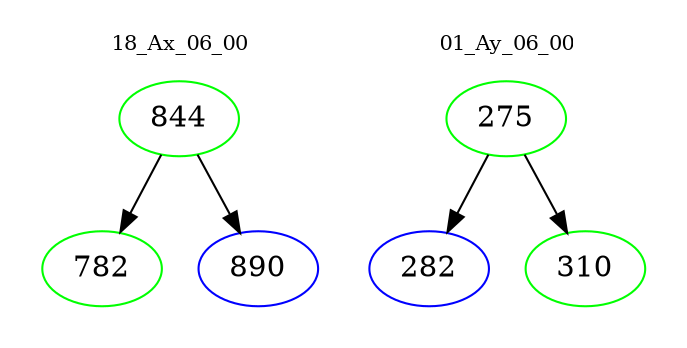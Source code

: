 digraph{
subgraph cluster_0 {
color = white
label = "18_Ax_06_00";
fontsize=10;
T0_844 [label="844", color="green"]
T0_844 -> T0_782 [color="black"]
T0_782 [label="782", color="green"]
T0_844 -> T0_890 [color="black"]
T0_890 [label="890", color="blue"]
}
subgraph cluster_1 {
color = white
label = "01_Ay_06_00";
fontsize=10;
T1_275 [label="275", color="green"]
T1_275 -> T1_282 [color="black"]
T1_282 [label="282", color="blue"]
T1_275 -> T1_310 [color="black"]
T1_310 [label="310", color="green"]
}
}
